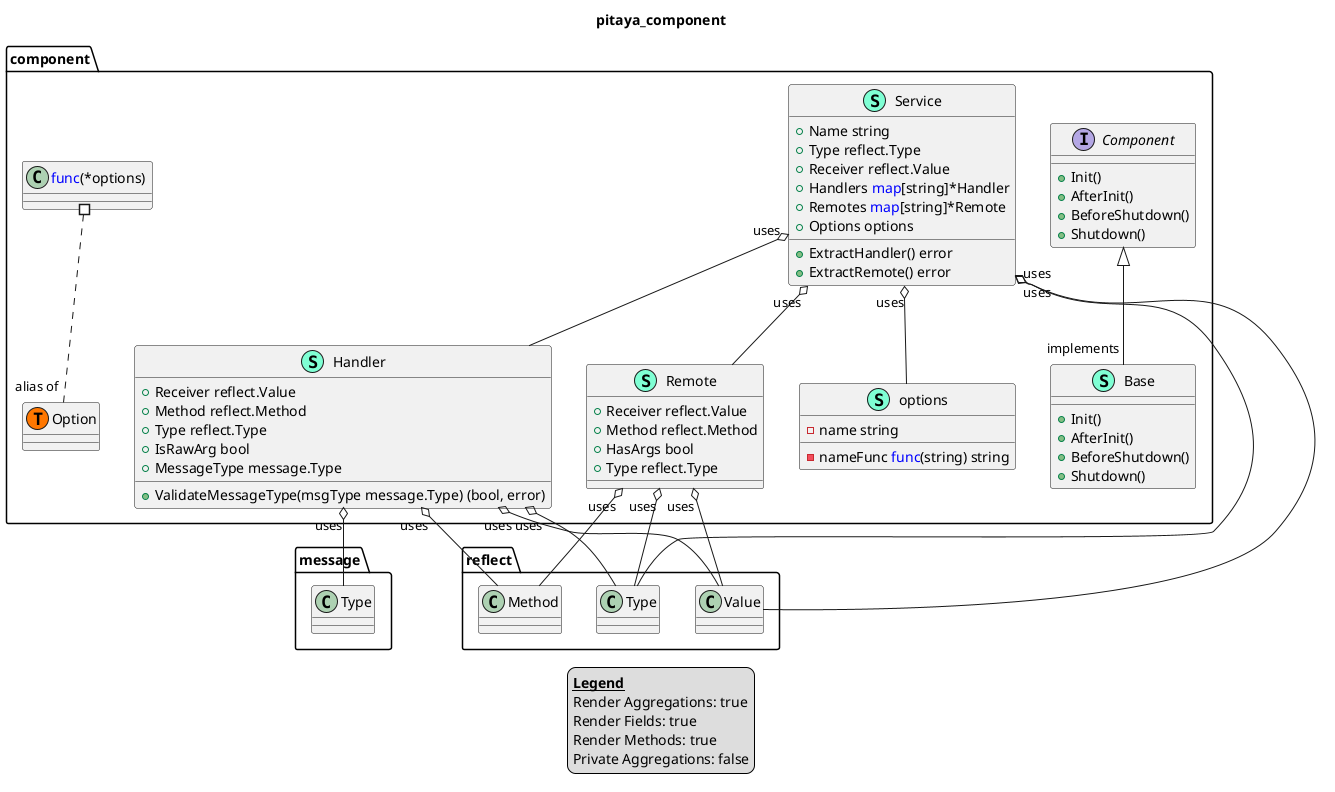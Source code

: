 @startuml
title pitaya_component
legend
<u><b>Legend</b></u>
Render Aggregations: true
Render Fields: true
Render Methods: true
Private Aggregations: false
end legend
namespace component {
    class Base << (S,Aquamarine) >> {
        + Init() 
        + AfterInit() 
        + BeforeShutdown() 
        + Shutdown() 

    }
    interface Component  {
        + Init() 
        + AfterInit() 
        + BeforeShutdown() 
        + Shutdown() 

    }
    class Handler << (S,Aquamarine) >> {
        + Receiver reflect.Value
        + Method reflect.Method
        + Type reflect.Type
        + IsRawArg bool
        + MessageType message.Type

        + ValidateMessageType(msgType message.Type) (bool, error)

    }
    class Remote << (S,Aquamarine) >> {
        + Receiver reflect.Value
        + Method reflect.Method
        + HasArgs bool
        + Type reflect.Type

    }
    class Service << (S,Aquamarine) >> {
        + Name string
        + Type reflect.Type
        + Receiver reflect.Value
        + Handlers <font color=blue>map</font>[string]*Handler
        + Remotes <font color=blue>map</font>[string]*Remote
        + Options options

        + ExtractHandler() error
        + ExtractRemote() error

    }
    class component.Option << (T, #FF7700) >>  {
    }
    class options << (S,Aquamarine) >> {
        - name string
        - nameFunc <font color=blue>func</font>(string) string

    }
}

"component.Component" <|-- "implements""component.Base"

"component.Handler""uses" o-- "message.Type"
"component.Handler""uses" o-- "reflect.Method"
"component.Handler""uses" o-- "reflect.Type"
"component.Handler""uses" o-- "reflect.Value"
"component.Remote""uses" o-- "reflect.Method"
"component.Remote""uses" o-- "reflect.Type"
"component.Remote""uses" o-- "reflect.Value"
"component.Service""uses" o-- "component.Handler"
"component.Service""uses" o-- "component.Remote"
"component.Service""uses" o-- "component.options"
"component.Service""uses" o-- "reflect.Type"
"component.Service""uses" o-- "reflect.Value"

"component.<font color=blue>func</font>(*options) " #.. "alias of""component.Option"
@enduml
